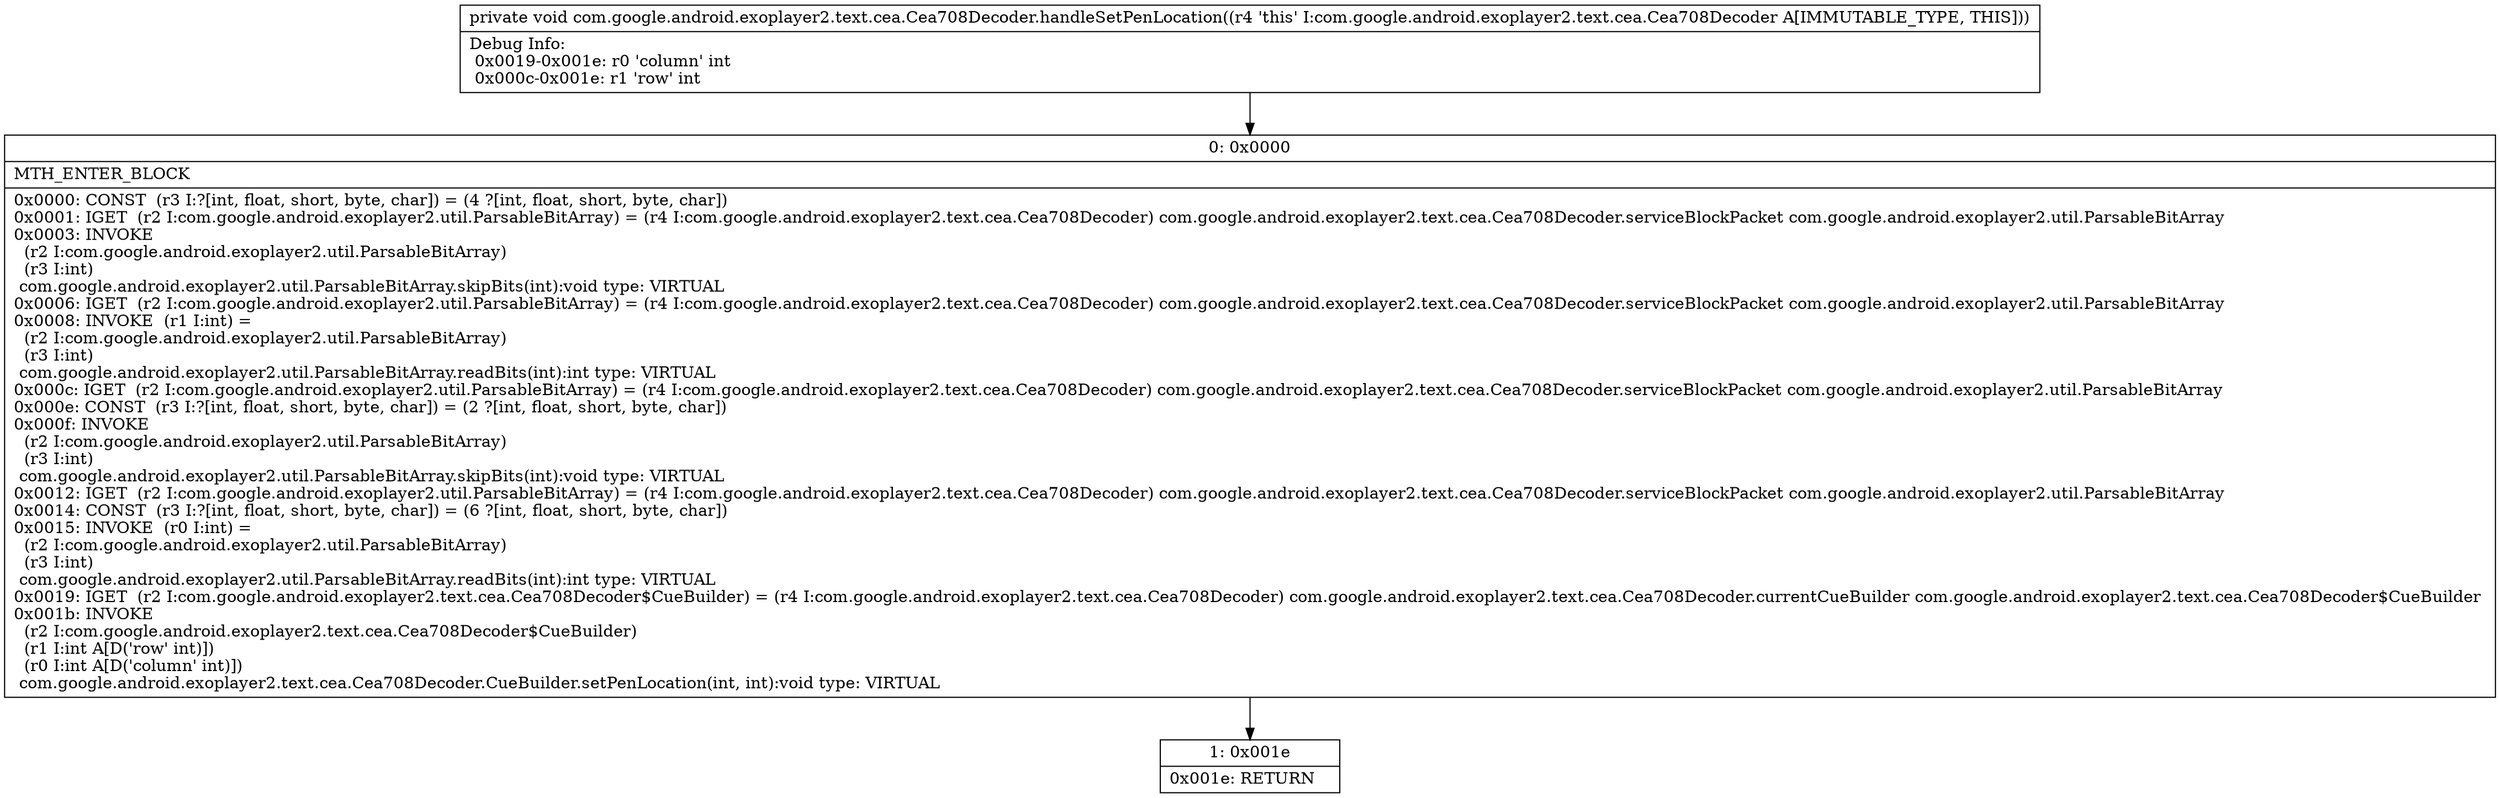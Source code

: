 digraph "CFG forcom.google.android.exoplayer2.text.cea.Cea708Decoder.handleSetPenLocation()V" {
Node_0 [shape=record,label="{0\:\ 0x0000|MTH_ENTER_BLOCK\l|0x0000: CONST  (r3 I:?[int, float, short, byte, char]) = (4 ?[int, float, short, byte, char]) \l0x0001: IGET  (r2 I:com.google.android.exoplayer2.util.ParsableBitArray) = (r4 I:com.google.android.exoplayer2.text.cea.Cea708Decoder) com.google.android.exoplayer2.text.cea.Cea708Decoder.serviceBlockPacket com.google.android.exoplayer2.util.ParsableBitArray \l0x0003: INVOKE  \l  (r2 I:com.google.android.exoplayer2.util.ParsableBitArray)\l  (r3 I:int)\l com.google.android.exoplayer2.util.ParsableBitArray.skipBits(int):void type: VIRTUAL \l0x0006: IGET  (r2 I:com.google.android.exoplayer2.util.ParsableBitArray) = (r4 I:com.google.android.exoplayer2.text.cea.Cea708Decoder) com.google.android.exoplayer2.text.cea.Cea708Decoder.serviceBlockPacket com.google.android.exoplayer2.util.ParsableBitArray \l0x0008: INVOKE  (r1 I:int) = \l  (r2 I:com.google.android.exoplayer2.util.ParsableBitArray)\l  (r3 I:int)\l com.google.android.exoplayer2.util.ParsableBitArray.readBits(int):int type: VIRTUAL \l0x000c: IGET  (r2 I:com.google.android.exoplayer2.util.ParsableBitArray) = (r4 I:com.google.android.exoplayer2.text.cea.Cea708Decoder) com.google.android.exoplayer2.text.cea.Cea708Decoder.serviceBlockPacket com.google.android.exoplayer2.util.ParsableBitArray \l0x000e: CONST  (r3 I:?[int, float, short, byte, char]) = (2 ?[int, float, short, byte, char]) \l0x000f: INVOKE  \l  (r2 I:com.google.android.exoplayer2.util.ParsableBitArray)\l  (r3 I:int)\l com.google.android.exoplayer2.util.ParsableBitArray.skipBits(int):void type: VIRTUAL \l0x0012: IGET  (r2 I:com.google.android.exoplayer2.util.ParsableBitArray) = (r4 I:com.google.android.exoplayer2.text.cea.Cea708Decoder) com.google.android.exoplayer2.text.cea.Cea708Decoder.serviceBlockPacket com.google.android.exoplayer2.util.ParsableBitArray \l0x0014: CONST  (r3 I:?[int, float, short, byte, char]) = (6 ?[int, float, short, byte, char]) \l0x0015: INVOKE  (r0 I:int) = \l  (r2 I:com.google.android.exoplayer2.util.ParsableBitArray)\l  (r3 I:int)\l com.google.android.exoplayer2.util.ParsableBitArray.readBits(int):int type: VIRTUAL \l0x0019: IGET  (r2 I:com.google.android.exoplayer2.text.cea.Cea708Decoder$CueBuilder) = (r4 I:com.google.android.exoplayer2.text.cea.Cea708Decoder) com.google.android.exoplayer2.text.cea.Cea708Decoder.currentCueBuilder com.google.android.exoplayer2.text.cea.Cea708Decoder$CueBuilder \l0x001b: INVOKE  \l  (r2 I:com.google.android.exoplayer2.text.cea.Cea708Decoder$CueBuilder)\l  (r1 I:int A[D('row' int)])\l  (r0 I:int A[D('column' int)])\l com.google.android.exoplayer2.text.cea.Cea708Decoder.CueBuilder.setPenLocation(int, int):void type: VIRTUAL \l}"];
Node_1 [shape=record,label="{1\:\ 0x001e|0x001e: RETURN   \l}"];
MethodNode[shape=record,label="{private void com.google.android.exoplayer2.text.cea.Cea708Decoder.handleSetPenLocation((r4 'this' I:com.google.android.exoplayer2.text.cea.Cea708Decoder A[IMMUTABLE_TYPE, THIS]))  | Debug Info:\l  0x0019\-0x001e: r0 'column' int\l  0x000c\-0x001e: r1 'row' int\l}"];
MethodNode -> Node_0;
Node_0 -> Node_1;
}

